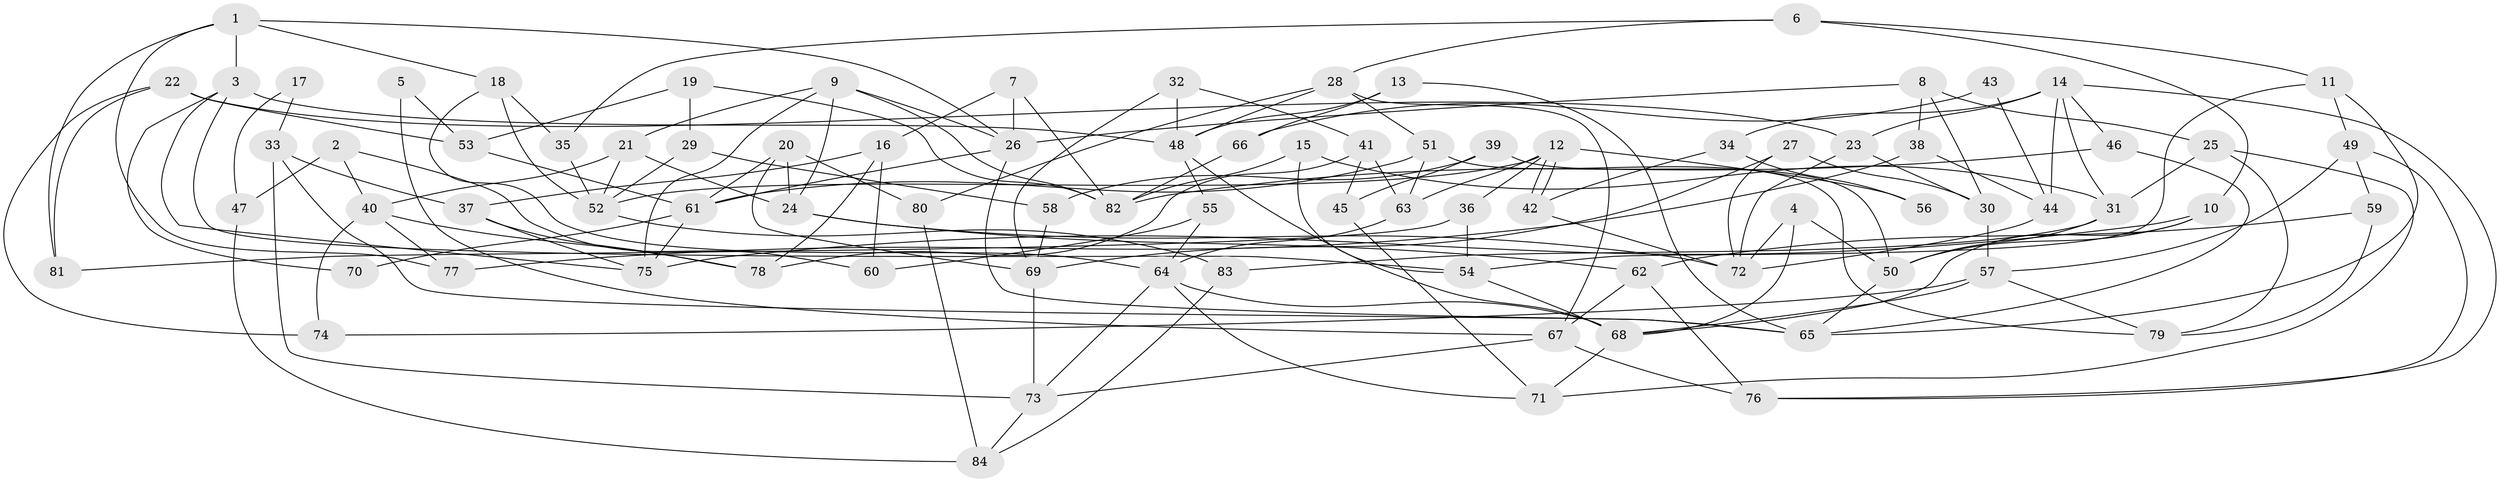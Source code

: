 // coarse degree distribution, {11: 0.12, 7: 0.08, 3: 0.12, 4: 0.16, 10: 0.16, 5: 0.12, 8: 0.08, 2: 0.08, 6: 0.04, 9: 0.04}
// Generated by graph-tools (version 1.1) at 2025/18/03/04/25 18:18:48]
// undirected, 84 vertices, 168 edges
graph export_dot {
graph [start="1"]
  node [color=gray90,style=filled];
  1;
  2;
  3;
  4;
  5;
  6;
  7;
  8;
  9;
  10;
  11;
  12;
  13;
  14;
  15;
  16;
  17;
  18;
  19;
  20;
  21;
  22;
  23;
  24;
  25;
  26;
  27;
  28;
  29;
  30;
  31;
  32;
  33;
  34;
  35;
  36;
  37;
  38;
  39;
  40;
  41;
  42;
  43;
  44;
  45;
  46;
  47;
  48;
  49;
  50;
  51;
  52;
  53;
  54;
  55;
  56;
  57;
  58;
  59;
  60;
  61;
  62;
  63;
  64;
  65;
  66;
  67;
  68;
  69;
  70;
  71;
  72;
  73;
  74;
  75;
  76;
  77;
  78;
  79;
  80;
  81;
  82;
  83;
  84;
  1 -- 3;
  1 -- 26;
  1 -- 18;
  1 -- 77;
  1 -- 81;
  2 -- 40;
  2 -- 60;
  2 -- 47;
  3 -- 54;
  3 -- 75;
  3 -- 48;
  3 -- 70;
  4 -- 68;
  4 -- 72;
  4 -- 50;
  5 -- 67;
  5 -- 53;
  6 -- 11;
  6 -- 35;
  6 -- 10;
  6 -- 28;
  7 -- 82;
  7 -- 26;
  7 -- 16;
  8 -- 25;
  8 -- 30;
  8 -- 26;
  8 -- 38;
  9 -- 26;
  9 -- 24;
  9 -- 21;
  9 -- 75;
  9 -- 82;
  10 -- 75;
  10 -- 50;
  10 -- 68;
  11 -- 49;
  11 -- 65;
  11 -- 54;
  12 -- 63;
  12 -- 42;
  12 -- 42;
  12 -- 36;
  12 -- 52;
  12 -- 56;
  13 -- 48;
  13 -- 65;
  13 -- 66;
  14 -- 23;
  14 -- 46;
  14 -- 31;
  14 -- 34;
  14 -- 44;
  14 -- 76;
  15 -- 82;
  15 -- 31;
  15 -- 54;
  16 -- 37;
  16 -- 60;
  16 -- 78;
  17 -- 33;
  17 -- 47;
  18 -- 52;
  18 -- 35;
  18 -- 64;
  19 -- 53;
  19 -- 29;
  19 -- 82;
  20 -- 61;
  20 -- 69;
  20 -- 24;
  20 -- 80;
  21 -- 24;
  21 -- 40;
  21 -- 52;
  22 -- 81;
  22 -- 23;
  22 -- 53;
  22 -- 74;
  23 -- 30;
  23 -- 72;
  24 -- 62;
  24 -- 72;
  25 -- 31;
  25 -- 71;
  25 -- 79;
  26 -- 61;
  26 -- 65;
  27 -- 69;
  27 -- 72;
  27 -- 30;
  28 -- 48;
  28 -- 51;
  28 -- 67;
  28 -- 80;
  29 -- 52;
  29 -- 58;
  30 -- 57;
  31 -- 50;
  31 -- 83;
  32 -- 48;
  32 -- 41;
  32 -- 69;
  33 -- 65;
  33 -- 73;
  33 -- 37;
  34 -- 42;
  34 -- 56;
  35 -- 52;
  36 -- 54;
  36 -- 81;
  37 -- 78;
  37 -- 75;
  38 -- 77;
  38 -- 44;
  39 -- 50;
  39 -- 45;
  39 -- 58;
  40 -- 74;
  40 -- 77;
  40 -- 78;
  41 -- 78;
  41 -- 63;
  41 -- 45;
  42 -- 72;
  43 -- 66;
  43 -- 44;
  44 -- 72;
  45 -- 71;
  46 -- 65;
  46 -- 82;
  47 -- 84;
  48 -- 68;
  48 -- 55;
  49 -- 76;
  49 -- 57;
  49 -- 59;
  50 -- 65;
  51 -- 79;
  51 -- 61;
  51 -- 63;
  52 -- 83;
  53 -- 61;
  54 -- 68;
  55 -- 64;
  55 -- 60;
  57 -- 68;
  57 -- 79;
  57 -- 74;
  58 -- 69;
  59 -- 62;
  59 -- 79;
  61 -- 75;
  61 -- 70;
  62 -- 67;
  62 -- 76;
  63 -- 64;
  64 -- 68;
  64 -- 71;
  64 -- 73;
  66 -- 82;
  67 -- 73;
  67 -- 76;
  68 -- 71;
  69 -- 73;
  73 -- 84;
  80 -- 84;
  83 -- 84;
}
